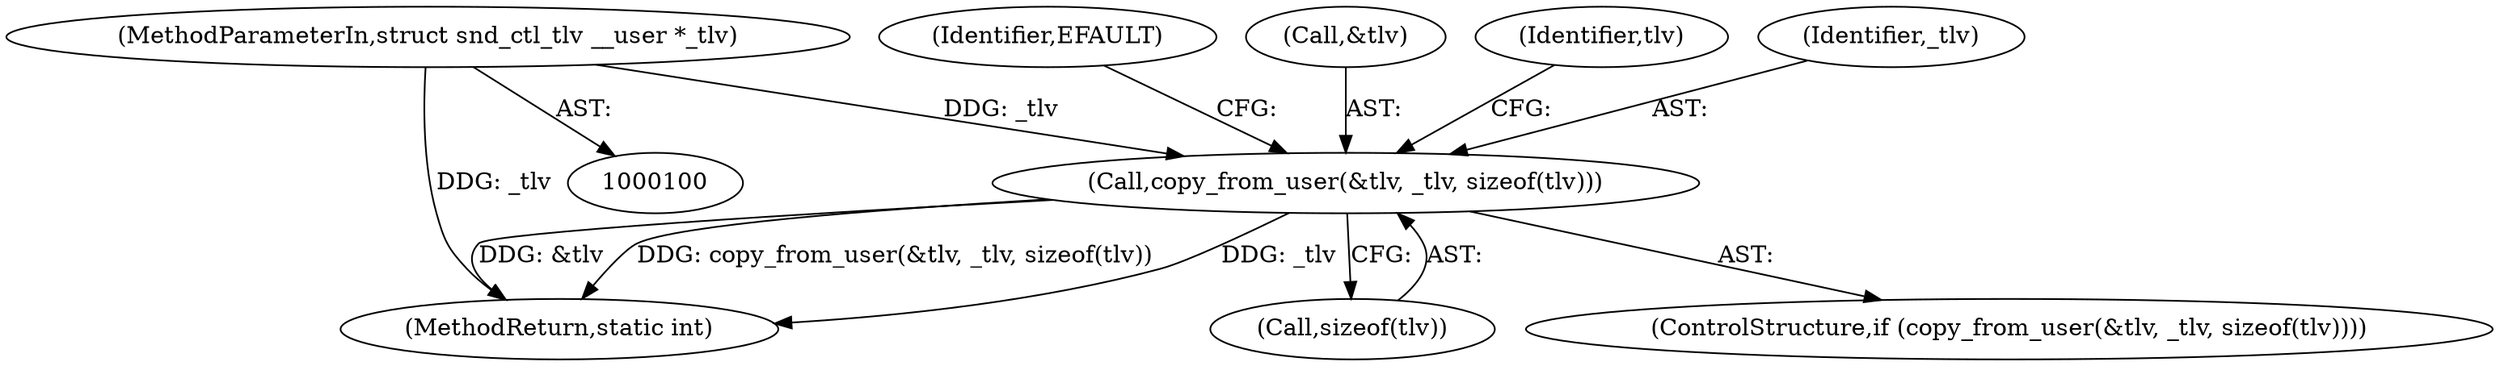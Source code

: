 digraph "0_linux_fd9f26e4eca5d08a27d12c0933fceef76ed9663d_2@API" {
"1000120" [label="(Call,copy_from_user(&tlv, _tlv, sizeof(tlv)))"];
"1000102" [label="(MethodParameterIn,struct snd_ctl_tlv __user *_tlv)"];
"1000353" [label="(MethodReturn,static int)"];
"1000120" [label="(Call,copy_from_user(&tlv, _tlv, sizeof(tlv)))"];
"1000124" [label="(Call,sizeof(tlv))"];
"1000128" [label="(Identifier,EFAULT)"];
"1000102" [label="(MethodParameterIn,struct snd_ctl_tlv __user *_tlv)"];
"1000121" [label="(Call,&tlv)"];
"1000119" [label="(ControlStructure,if (copy_from_user(&tlv, _tlv, sizeof(tlv))))"];
"1000132" [label="(Identifier,tlv)"];
"1000123" [label="(Identifier,_tlv)"];
"1000120" -> "1000119"  [label="AST: "];
"1000120" -> "1000124"  [label="CFG: "];
"1000121" -> "1000120"  [label="AST: "];
"1000123" -> "1000120"  [label="AST: "];
"1000124" -> "1000120"  [label="AST: "];
"1000128" -> "1000120"  [label="CFG: "];
"1000132" -> "1000120"  [label="CFG: "];
"1000120" -> "1000353"  [label="DDG: _tlv"];
"1000120" -> "1000353"  [label="DDG: &tlv"];
"1000120" -> "1000353"  [label="DDG: copy_from_user(&tlv, _tlv, sizeof(tlv))"];
"1000102" -> "1000120"  [label="DDG: _tlv"];
"1000102" -> "1000100"  [label="AST: "];
"1000102" -> "1000353"  [label="DDG: _tlv"];
}
